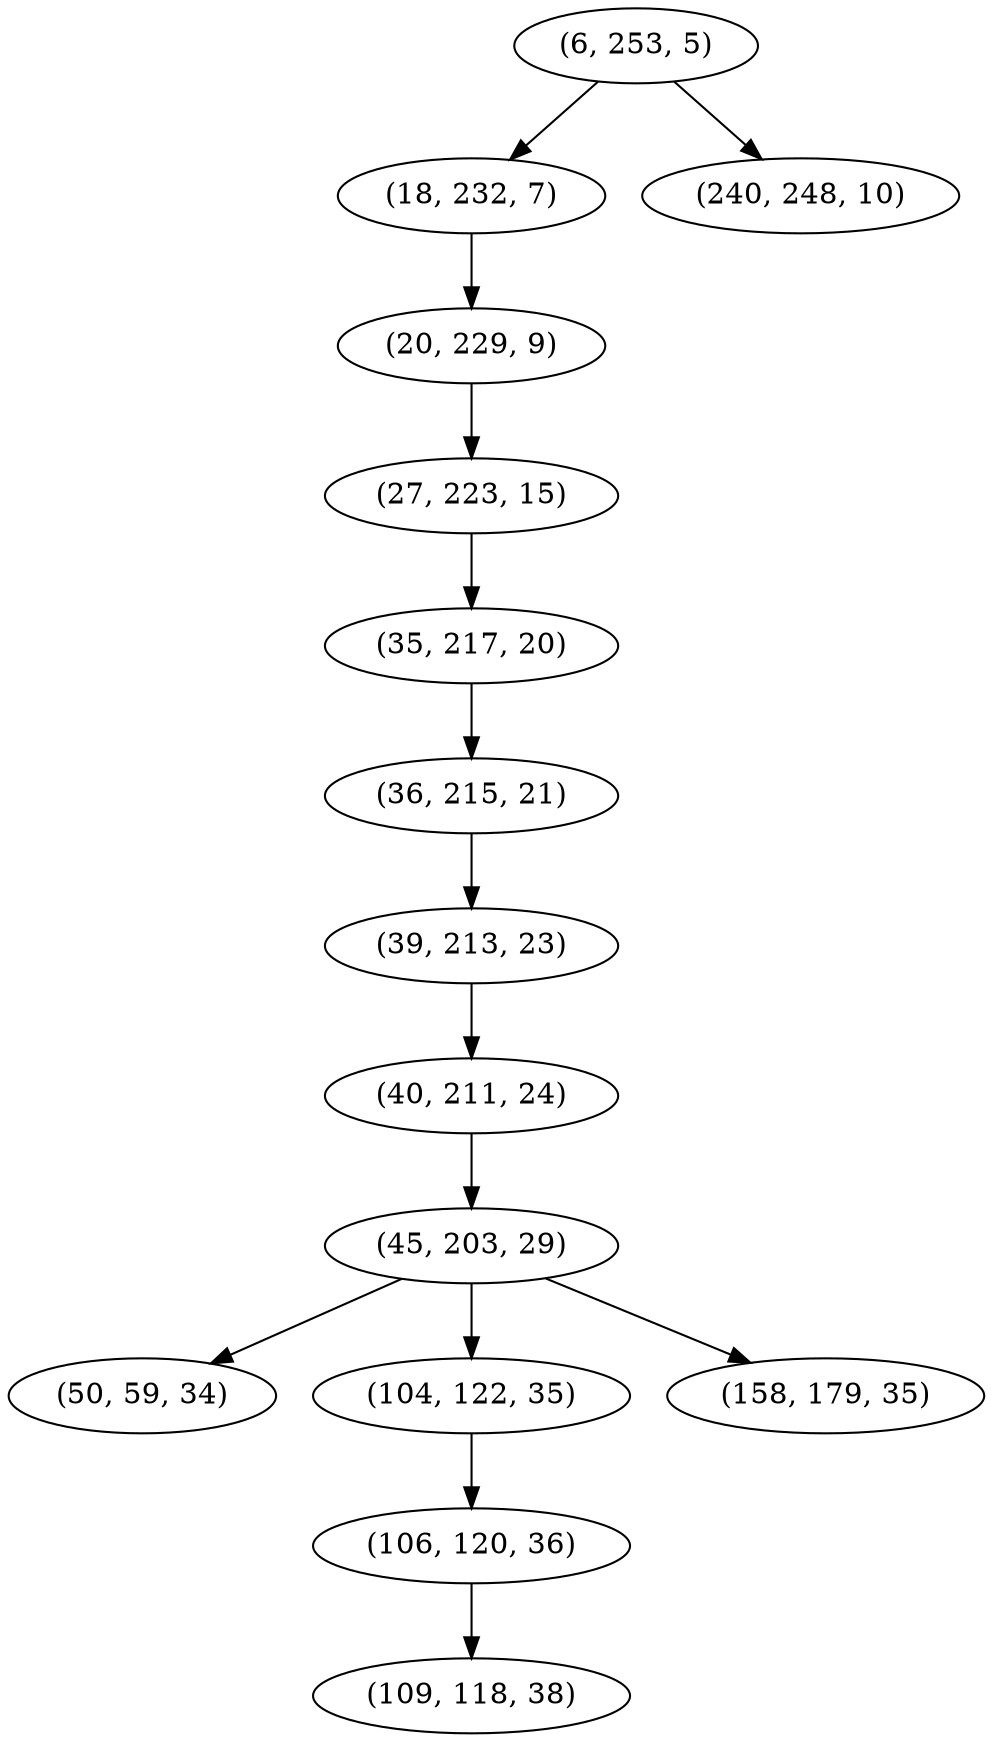 digraph tree {
    "(6, 253, 5)";
    "(18, 232, 7)";
    "(20, 229, 9)";
    "(27, 223, 15)";
    "(35, 217, 20)";
    "(36, 215, 21)";
    "(39, 213, 23)";
    "(40, 211, 24)";
    "(45, 203, 29)";
    "(50, 59, 34)";
    "(104, 122, 35)";
    "(106, 120, 36)";
    "(109, 118, 38)";
    "(158, 179, 35)";
    "(240, 248, 10)";
    "(6, 253, 5)" -> "(18, 232, 7)";
    "(6, 253, 5)" -> "(240, 248, 10)";
    "(18, 232, 7)" -> "(20, 229, 9)";
    "(20, 229, 9)" -> "(27, 223, 15)";
    "(27, 223, 15)" -> "(35, 217, 20)";
    "(35, 217, 20)" -> "(36, 215, 21)";
    "(36, 215, 21)" -> "(39, 213, 23)";
    "(39, 213, 23)" -> "(40, 211, 24)";
    "(40, 211, 24)" -> "(45, 203, 29)";
    "(45, 203, 29)" -> "(50, 59, 34)";
    "(45, 203, 29)" -> "(104, 122, 35)";
    "(45, 203, 29)" -> "(158, 179, 35)";
    "(104, 122, 35)" -> "(106, 120, 36)";
    "(106, 120, 36)" -> "(109, 118, 38)";
}

